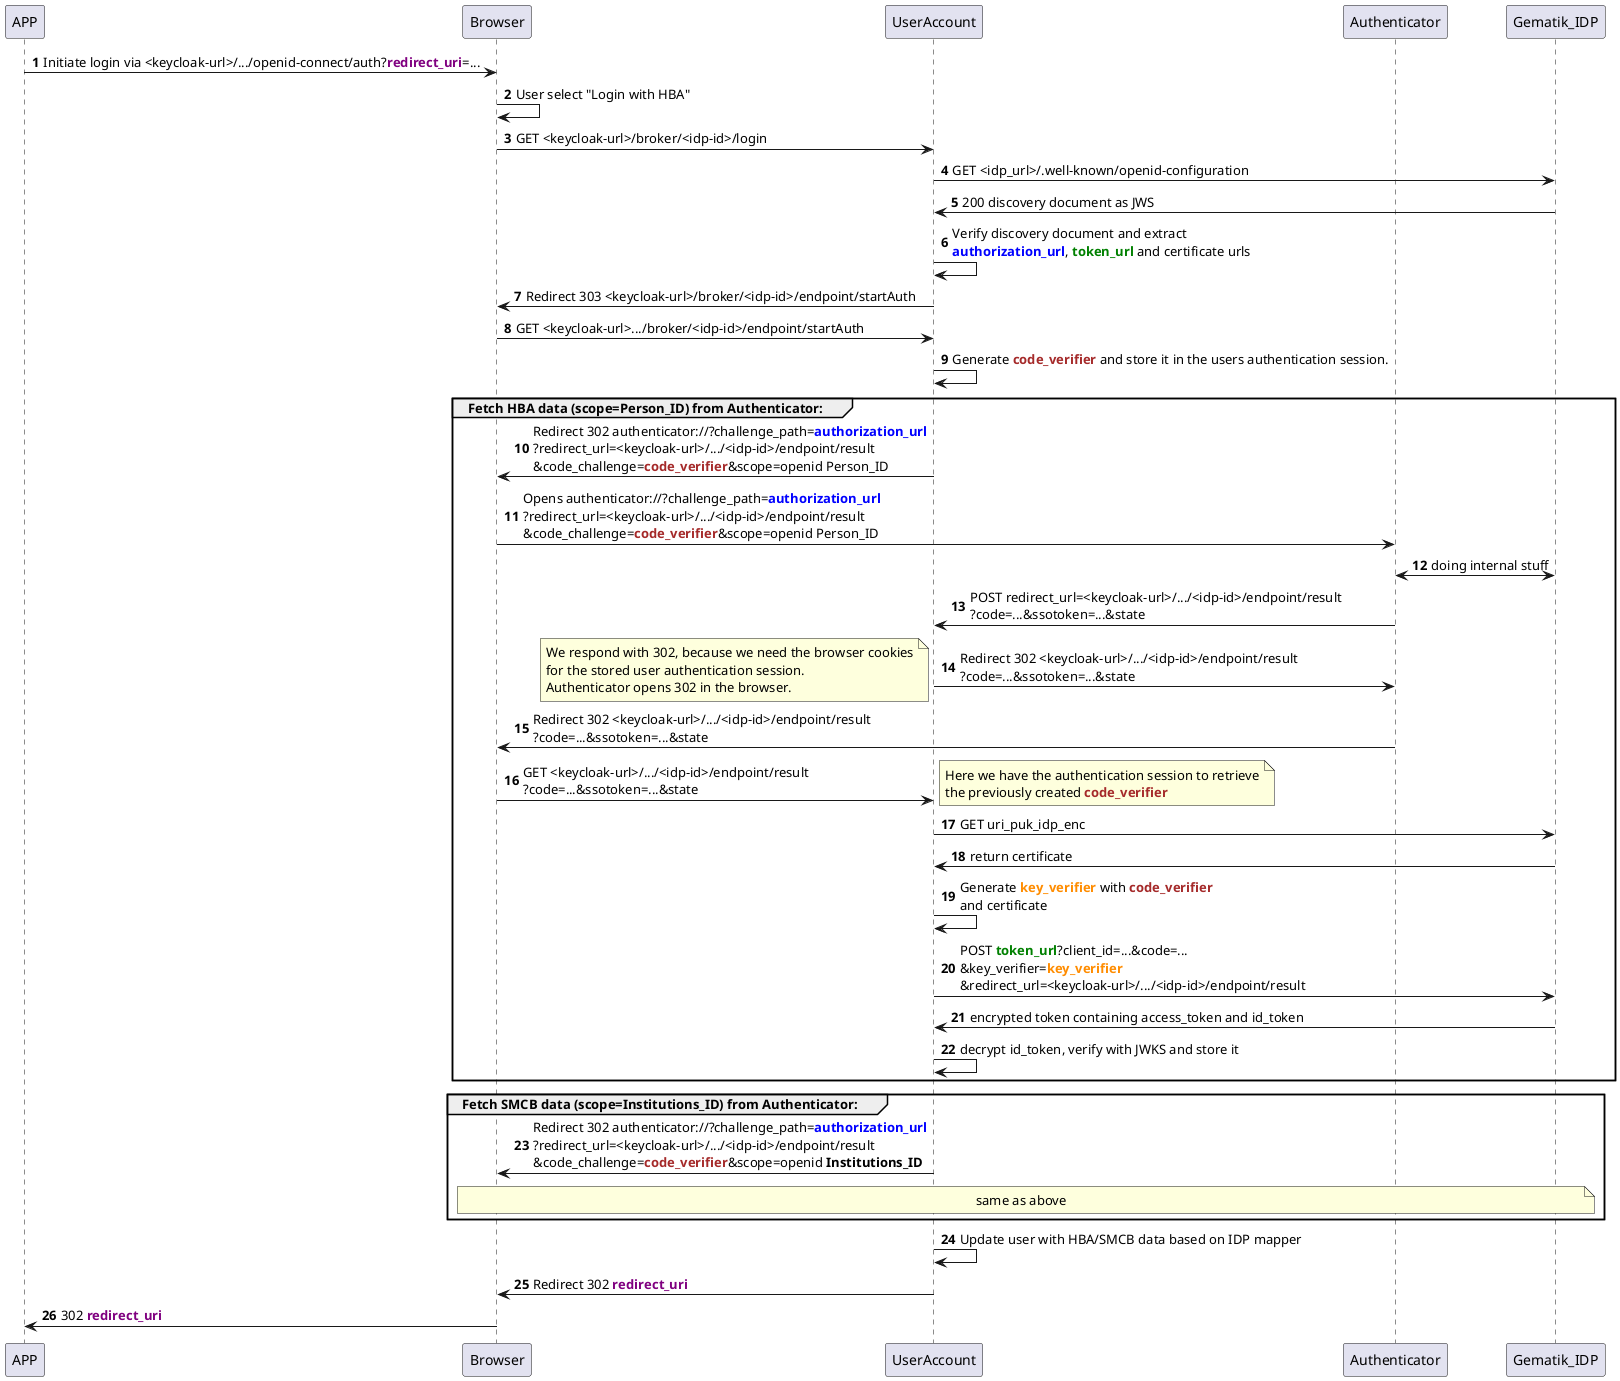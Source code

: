 @startuml GematikIDP

participant APP order 0
participant Browser order 1
participant UserAccount order 2
participant Authenticator order 3
participant Gematik_IDP order 4

autonumber

APP -> Browser: Initiate login via <keycloak-url>/.../openid-connect/auth?<font color=purple><b>redirect_uri</font>=...
Browser -> Browser: User select "Login with HBA"
Browser -> UserAccount: GET <keycloak-url>/broker/<idp-id>/login
UserAccount -> Gematik_IDP: GET <idp_url>/.well-known/openid-configuration
Gematik_IDP -> UserAccount: 200 discovery document as JWS
UserAccount -> UserAccount: Verify discovery document and extract\n\
<font color=blue><b>authorization_url</font>, <font color=green><b>token_url</font> and certificate urls
UserAccount -> Browser: Redirect 303 <keycloak-url>/broker/<idp-id>/endpoint/startAuth
Browser -> UserAccount: GET <keycloak-url>.../broker/<idp-id>/endpoint/startAuth
UserAccount -> UserAccount: Generate <font color=brown><b>code_verifier</font> and store it in the users authentication session.

group Fetch HBA data (scope=<b>Person_ID</b>) from Authenticator:
UserAccount -> Browser: Redirect 302 authenticator://?challenge_path=<font color=blue><b>authorization_url</font>\n\
?redirect_url=<keycloak-url>/.../<idp-id>/endpoint/result\n\
&code_challenge=<font color=brown><b>code_verifier</font>&scope=openid Person_ID
Browser -> Authenticator: Opens authenticator://?challenge_path=<font color=blue><b>authorization_url</font>\n\
?redirect_url=<keycloak-url>/.../<idp-id>/endpoint/result\n\
&code_challenge=<font color=brown><b>code_verifier</font>&scope=openid Person_ID
Authenticator <-> Gematik_IDP: doing internal stuff
Authenticator -> UserAccount: POST redirect_url=<keycloak-url>/.../<idp-id>/endpoint/result\n\
?code=...&ssotoken=...&state
UserAccount -> Authenticator: Redirect 302 <keycloak-url>/.../<idp-id>/endpoint/result\n\
?code=...&ssotoken=...&state
note left
We respond with 302, because we need the browser cookies
for the stored user authentication session.
Authenticator opens 302 in the browser.
end note
Authenticator -> Browser: Redirect 302 <keycloak-url>/.../<idp-id>/endpoint/result\n\
?code=...&ssotoken=...&state
Browser -> UserAccount: GET <keycloak-url>/.../<idp-id>/endpoint/result\n\
?code=...&ssotoken=...&state
note right
Here we have the authentication session to retrieve
the previously created <font color=brown><b>code_verifier</font>
end note
UserAccount -> Gematik_IDP: GET uri_puk_idp_enc
Gematik_IDP -> UserAccount: return certificate
UserAccount -> UserAccount: Generate <font color=darkorange><b>key_verifier</font> with <font color=brown><b>code_verifier</font>\n\
and certificate
UserAccount -> Gematik_IDP: POST <font color=green><b>token_url</font>?client_id=...&code=...\n\
&key_verifier=<font color=darkorange><b>key_verifier</font>\n\
&redirect_url=<keycloak-url>/.../<idp-id>/endpoint/result
Gematik_IDP -> UserAccount: encrypted token containing access_token and id_token
UserAccount -> UserAccount: decrypt id_token, verify with JWKS and store it
end

group Fetch SMCB data (scope=<b>Institutions_ID</b>) from Authenticator:
UserAccount -> Browser: Redirect 302 authenticator://?challenge_path=<font color=blue><b>authorization_url</font>\n\
?redirect_url=<keycloak-url>/.../<idp-id>/endpoint/result\n\
&code_challenge=<font color=brown><b>code_verifier</font>&scope=openid <b>Institutions_ID</b>
note over Browser, Gematik_IDP: same as above
end

UserAccount -> UserAccount: Update user with HBA/SMCB data based on IDP mapper
UserAccount -> Browser: Redirect 302 <font color=purple><b>redirect_uri</font>
Browser -> APP: 302 <font color=purple><b>redirect_uri</font>

@enduml
